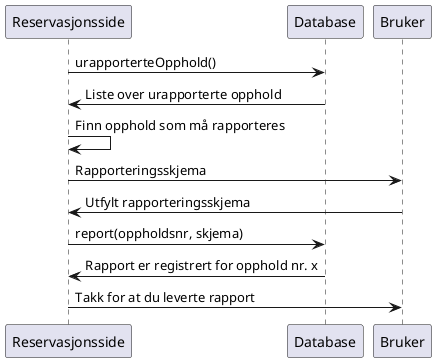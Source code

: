 @startuml
Reservasjonsside -> Database: urapporterteOpphold()
Database -> Reservasjonsside: Liste over urapporterte opphold
Reservasjonsside -> Reservasjonsside: Finn opphold som må rapporteres
Reservasjonsside -> Bruker: Rapporteringsskjema
Bruker -> Reservasjonsside: Utfylt rapporteringsskjema
Reservasjonsside -> Database: report(oppholdsnr, skjema)
Database -> Reservasjonsside: Rapport er registrert for opphold nr. x
Reservasjonsside -> Bruker: Takk for at du leverte rapport
@enduml



